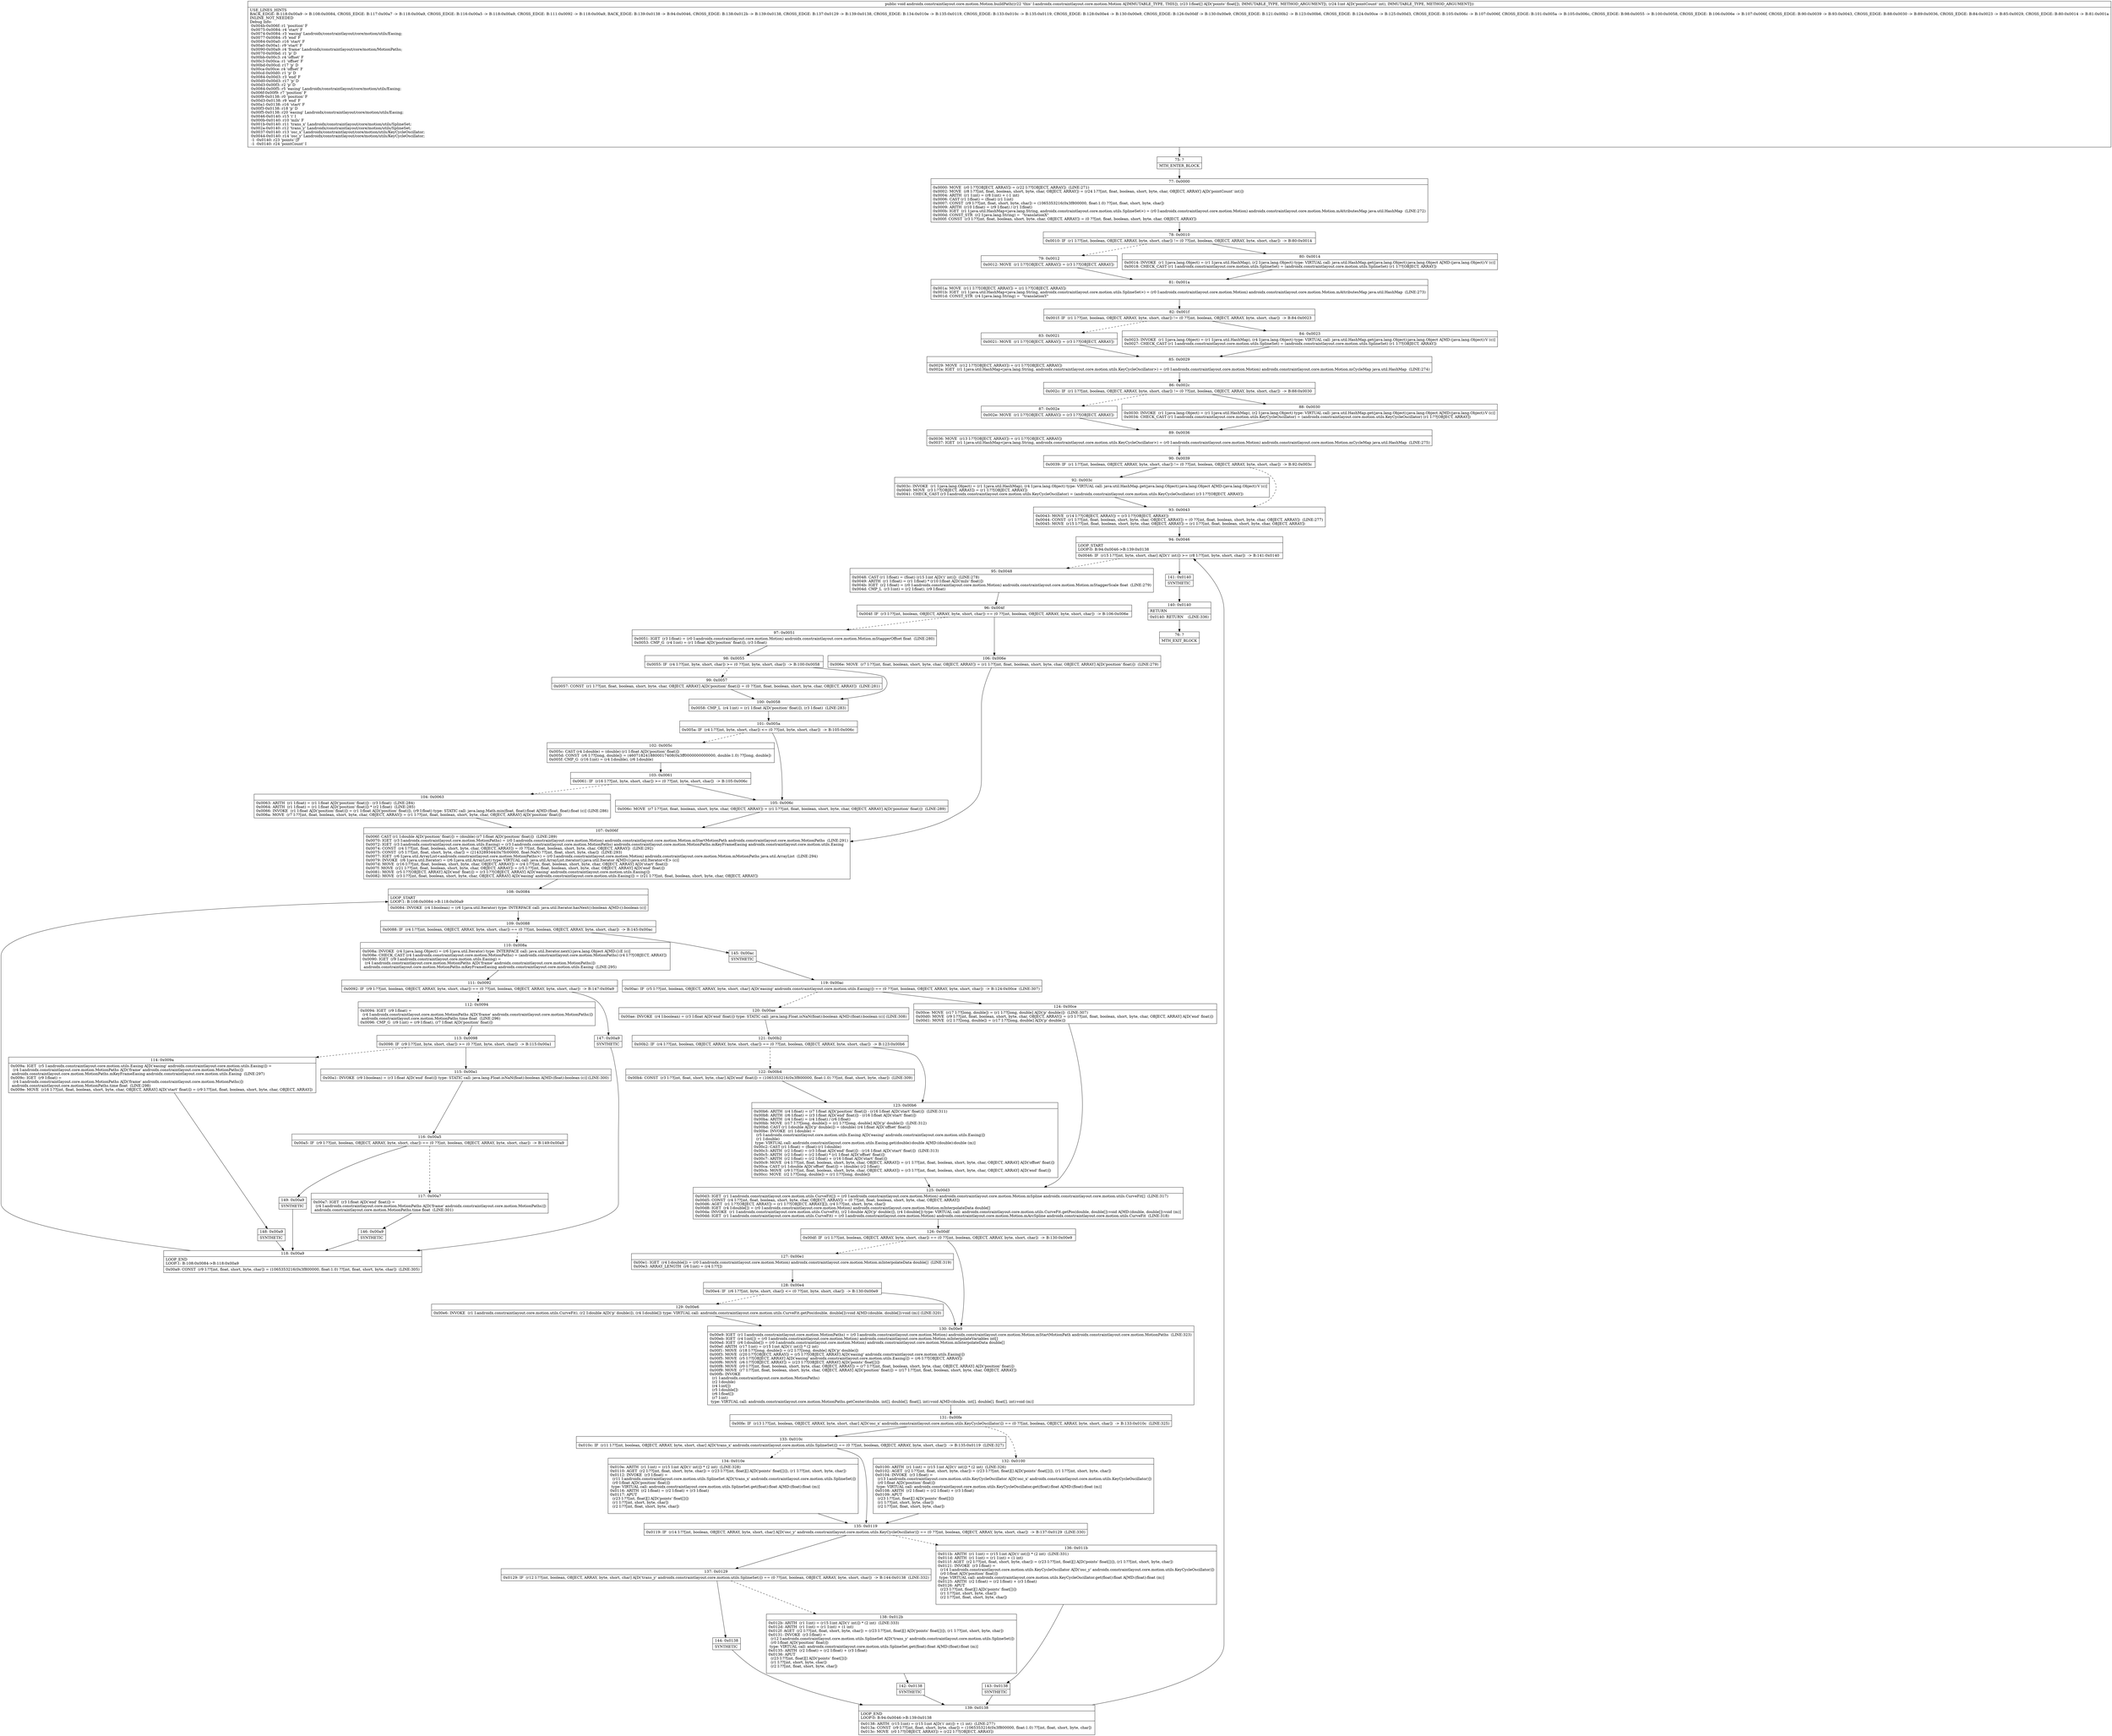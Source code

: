 digraph "CFG forandroidx.constraintlayout.core.motion.Motion.buildPath([FI)V" {
Node_75 [shape=record,label="{75\:\ ?|MTH_ENTER_BLOCK\l}"];
Node_77 [shape=record,label="{77\:\ 0x0000|0x0000: MOVE  (r0 I:??[OBJECT, ARRAY]) = (r22 I:??[OBJECT, ARRAY])  (LINE:271)\l0x0002: MOVE  (r8 I:??[int, float, boolean, short, byte, char, OBJECT, ARRAY]) = (r24 I:??[int, float, boolean, short, byte, char, OBJECT, ARRAY] A[D('pointCount' int)]) \l0x0004: ARITH  (r1 I:int) = (r8 I:int) + (\-1 int) \l0x0006: CAST (r1 I:float) = (float) (r1 I:int) \l0x0007: CONST  (r9 I:??[int, float, short, byte, char]) = (1065353216(0x3f800000, float:1.0) ??[int, float, short, byte, char]) \l0x0009: ARITH  (r10 I:float) = (r9 I:float) \/ (r1 I:float) \l0x000b: IGET  (r1 I:java.util.HashMap\<java.lang.String, androidx.constraintlayout.core.motion.utils.SplineSet\>) = (r0 I:androidx.constraintlayout.core.motion.Motion) androidx.constraintlayout.core.motion.Motion.mAttributesMap java.util.HashMap  (LINE:272)\l0x000d: CONST_STR  (r2 I:java.lang.String) =  \"translationX\" \l0x000f: CONST  (r3 I:??[int, float, boolean, short, byte, char, OBJECT, ARRAY]) = (0 ??[int, float, boolean, short, byte, char, OBJECT, ARRAY]) \l}"];
Node_78 [shape=record,label="{78\:\ 0x0010|0x0010: IF  (r1 I:??[int, boolean, OBJECT, ARRAY, byte, short, char]) != (0 ??[int, boolean, OBJECT, ARRAY, byte, short, char])  \-\> B:80:0x0014 \l}"];
Node_79 [shape=record,label="{79\:\ 0x0012|0x0012: MOVE  (r1 I:??[OBJECT, ARRAY]) = (r3 I:??[OBJECT, ARRAY]) \l}"];
Node_81 [shape=record,label="{81\:\ 0x001a|0x001a: MOVE  (r11 I:??[OBJECT, ARRAY]) = (r1 I:??[OBJECT, ARRAY]) \l0x001b: IGET  (r1 I:java.util.HashMap\<java.lang.String, androidx.constraintlayout.core.motion.utils.SplineSet\>) = (r0 I:androidx.constraintlayout.core.motion.Motion) androidx.constraintlayout.core.motion.Motion.mAttributesMap java.util.HashMap  (LINE:273)\l0x001d: CONST_STR  (r4 I:java.lang.String) =  \"translationY\" \l}"];
Node_82 [shape=record,label="{82\:\ 0x001f|0x001f: IF  (r1 I:??[int, boolean, OBJECT, ARRAY, byte, short, char]) != (0 ??[int, boolean, OBJECT, ARRAY, byte, short, char])  \-\> B:84:0x0023 \l}"];
Node_83 [shape=record,label="{83\:\ 0x0021|0x0021: MOVE  (r1 I:??[OBJECT, ARRAY]) = (r3 I:??[OBJECT, ARRAY]) \l}"];
Node_85 [shape=record,label="{85\:\ 0x0029|0x0029: MOVE  (r12 I:??[OBJECT, ARRAY]) = (r1 I:??[OBJECT, ARRAY]) \l0x002a: IGET  (r1 I:java.util.HashMap\<java.lang.String, androidx.constraintlayout.core.motion.utils.KeyCycleOscillator\>) = (r0 I:androidx.constraintlayout.core.motion.Motion) androidx.constraintlayout.core.motion.Motion.mCycleMap java.util.HashMap  (LINE:274)\l}"];
Node_86 [shape=record,label="{86\:\ 0x002c|0x002c: IF  (r1 I:??[int, boolean, OBJECT, ARRAY, byte, short, char]) != (0 ??[int, boolean, OBJECT, ARRAY, byte, short, char])  \-\> B:88:0x0030 \l}"];
Node_87 [shape=record,label="{87\:\ 0x002e|0x002e: MOVE  (r1 I:??[OBJECT, ARRAY]) = (r3 I:??[OBJECT, ARRAY]) \l}"];
Node_89 [shape=record,label="{89\:\ 0x0036|0x0036: MOVE  (r13 I:??[OBJECT, ARRAY]) = (r1 I:??[OBJECT, ARRAY]) \l0x0037: IGET  (r1 I:java.util.HashMap\<java.lang.String, androidx.constraintlayout.core.motion.utils.KeyCycleOscillator\>) = (r0 I:androidx.constraintlayout.core.motion.Motion) androidx.constraintlayout.core.motion.Motion.mCycleMap java.util.HashMap  (LINE:275)\l}"];
Node_90 [shape=record,label="{90\:\ 0x0039|0x0039: IF  (r1 I:??[int, boolean, OBJECT, ARRAY, byte, short, char]) != (0 ??[int, boolean, OBJECT, ARRAY, byte, short, char])  \-\> B:92:0x003c \l}"];
Node_92 [shape=record,label="{92\:\ 0x003c|0x003c: INVOKE  (r1 I:java.lang.Object) = (r1 I:java.util.HashMap), (r4 I:java.lang.Object) type: VIRTUAL call: java.util.HashMap.get(java.lang.Object):java.lang.Object A[MD:(java.lang.Object):V (c)]\l0x0040: MOVE  (r3 I:??[OBJECT, ARRAY]) = (r1 I:??[OBJECT, ARRAY]) \l0x0041: CHECK_CAST (r3 I:androidx.constraintlayout.core.motion.utils.KeyCycleOscillator) = (androidx.constraintlayout.core.motion.utils.KeyCycleOscillator) (r3 I:??[OBJECT, ARRAY]) \l}"];
Node_93 [shape=record,label="{93\:\ 0x0043|0x0043: MOVE  (r14 I:??[OBJECT, ARRAY]) = (r3 I:??[OBJECT, ARRAY]) \l0x0044: CONST  (r1 I:??[int, float, boolean, short, byte, char, OBJECT, ARRAY]) = (0 ??[int, float, boolean, short, byte, char, OBJECT, ARRAY])  (LINE:277)\l0x0045: MOVE  (r15 I:??[int, float, boolean, short, byte, char, OBJECT, ARRAY]) = (r1 I:??[int, float, boolean, short, byte, char, OBJECT, ARRAY]) \l}"];
Node_94 [shape=record,label="{94\:\ 0x0046|LOOP_START\lLOOP:0: B:94:0x0046\-\>B:139:0x0138\l|0x0046: IF  (r15 I:??[int, byte, short, char] A[D('i' int)]) \>= (r8 I:??[int, byte, short, char])  \-\> B:141:0x0140 \l}"];
Node_95 [shape=record,label="{95\:\ 0x0048|0x0048: CAST (r1 I:float) = (float) (r15 I:int A[D('i' int)])  (LINE:278)\l0x0049: ARITH  (r1 I:float) = (r1 I:float) * (r10 I:float A[D('mils' float)]) \l0x004b: IGET  (r2 I:float) = (r0 I:androidx.constraintlayout.core.motion.Motion) androidx.constraintlayout.core.motion.Motion.mStaggerScale float  (LINE:279)\l0x004d: CMP_L  (r3 I:int) = (r2 I:float), (r9 I:float) \l}"];
Node_96 [shape=record,label="{96\:\ 0x004f|0x004f: IF  (r3 I:??[int, boolean, OBJECT, ARRAY, byte, short, char]) == (0 ??[int, boolean, OBJECT, ARRAY, byte, short, char])  \-\> B:106:0x006e \l}"];
Node_97 [shape=record,label="{97\:\ 0x0051|0x0051: IGET  (r3 I:float) = (r0 I:androidx.constraintlayout.core.motion.Motion) androidx.constraintlayout.core.motion.Motion.mStaggerOffset float  (LINE:280)\l0x0053: CMP_G  (r4 I:int) = (r1 I:float A[D('position' float)]), (r3 I:float) \l}"];
Node_98 [shape=record,label="{98\:\ 0x0055|0x0055: IF  (r4 I:??[int, byte, short, char]) \>= (0 ??[int, byte, short, char])  \-\> B:100:0x0058 \l}"];
Node_99 [shape=record,label="{99\:\ 0x0057|0x0057: CONST  (r1 I:??[int, float, boolean, short, byte, char, OBJECT, ARRAY] A[D('position' float)]) = (0 ??[int, float, boolean, short, byte, char, OBJECT, ARRAY])  (LINE:281)\l}"];
Node_100 [shape=record,label="{100\:\ 0x0058|0x0058: CMP_L  (r4 I:int) = (r1 I:float A[D('position' float)]), (r3 I:float)  (LINE:283)\l}"];
Node_101 [shape=record,label="{101\:\ 0x005a|0x005a: IF  (r4 I:??[int, byte, short, char]) \<= (0 ??[int, byte, short, char])  \-\> B:105:0x006c \l}"];
Node_102 [shape=record,label="{102\:\ 0x005c|0x005c: CAST (r4 I:double) = (double) (r1 I:float A[D('position' float)]) \l0x005d: CONST  (r6 I:??[long, double]) = (4607182418800017408(0x3ff0000000000000, double:1.0) ??[long, double]) \l0x005f: CMP_G  (r16 I:int) = (r4 I:double), (r6 I:double) \l}"];
Node_103 [shape=record,label="{103\:\ 0x0061|0x0061: IF  (r16 I:??[int, byte, short, char]) \>= (0 ??[int, byte, short, char])  \-\> B:105:0x006c \l}"];
Node_104 [shape=record,label="{104\:\ 0x0063|0x0063: ARITH  (r1 I:float) = (r1 I:float A[D('position' float)]) \- (r3 I:float)  (LINE:284)\l0x0064: ARITH  (r1 I:float) = (r1 I:float A[D('position' float)]) * (r2 I:float)  (LINE:285)\l0x0066: INVOKE  (r1 I:float A[D('position' float)]) = (r1 I:float A[D('position' float)]), (r9 I:float) type: STATIC call: java.lang.Math.min(float, float):float A[MD:(float, float):float (c)] (LINE:286)\l0x006a: MOVE  (r7 I:??[int, float, boolean, short, byte, char, OBJECT, ARRAY]) = (r1 I:??[int, float, boolean, short, byte, char, OBJECT, ARRAY] A[D('position' float)]) \l}"];
Node_107 [shape=record,label="{107\:\ 0x006f|0x006f: CAST (r1 I:double A[D('position' float)]) = (double) (r7 I:float A[D('position' float)])  (LINE:289)\l0x0070: IGET  (r3 I:androidx.constraintlayout.core.motion.MotionPaths) = (r0 I:androidx.constraintlayout.core.motion.Motion) androidx.constraintlayout.core.motion.Motion.mStartMotionPath androidx.constraintlayout.core.motion.MotionPaths  (LINE:291)\l0x0072: IGET  (r3 I:androidx.constraintlayout.core.motion.utils.Easing) = (r3 I:androidx.constraintlayout.core.motion.MotionPaths) androidx.constraintlayout.core.motion.MotionPaths.mKeyFrameEasing androidx.constraintlayout.core.motion.utils.Easing \l0x0074: CONST  (r4 I:??[int, float, boolean, short, byte, char, OBJECT, ARRAY]) = (0 ??[int, float, boolean, short, byte, char, OBJECT, ARRAY])  (LINE:292)\l0x0075: CONST  (r5 I:??[int, float, short, byte, char]) = (2143289344(0x7fc00000, float:NaN) ??[int, float, short, byte, char])  (LINE:293)\l0x0077: IGET  (r6 I:java.util.ArrayList\<androidx.constraintlayout.core.motion.MotionPaths\>) = (r0 I:androidx.constraintlayout.core.motion.Motion) androidx.constraintlayout.core.motion.Motion.mMotionPaths java.util.ArrayList  (LINE:294)\l0x0079: INVOKE  (r6 I:java.util.Iterator) = (r6 I:java.util.ArrayList) type: VIRTUAL call: java.util.ArrayList.iterator():java.util.Iterator A[MD:():java.util.Iterator\<E\> (c)]\l0x007d: MOVE  (r16 I:??[int, float, boolean, short, byte, char, OBJECT, ARRAY]) = (r4 I:??[int, float, boolean, short, byte, char, OBJECT, ARRAY] A[D('start' float)]) \l0x007f: MOVE  (r21 I:??[int, float, boolean, short, byte, char, OBJECT, ARRAY]) = (r5 I:??[int, float, boolean, short, byte, char, OBJECT, ARRAY] A[D('end' float)]) \l0x0081: MOVE  (r5 I:??[OBJECT, ARRAY] A[D('end' float)]) = (r3 I:??[OBJECT, ARRAY] A[D('easing' androidx.constraintlayout.core.motion.utils.Easing)]) \l0x0082: MOVE  (r3 I:??[int, float, boolean, short, byte, char, OBJECT, ARRAY] A[D('easing' androidx.constraintlayout.core.motion.utils.Easing)]) = (r21 I:??[int, float, boolean, short, byte, char, OBJECT, ARRAY]) \l}"];
Node_108 [shape=record,label="{108\:\ 0x0084|LOOP_START\lLOOP:1: B:108:0x0084\-\>B:118:0x00a9\l|0x0084: INVOKE  (r4 I:boolean) = (r6 I:java.util.Iterator) type: INTERFACE call: java.util.Iterator.hasNext():boolean A[MD:():boolean (c)]\l}"];
Node_109 [shape=record,label="{109\:\ 0x0088|0x0088: IF  (r4 I:??[int, boolean, OBJECT, ARRAY, byte, short, char]) == (0 ??[int, boolean, OBJECT, ARRAY, byte, short, char])  \-\> B:145:0x00ac \l}"];
Node_110 [shape=record,label="{110\:\ 0x008a|0x008a: INVOKE  (r4 I:java.lang.Object) = (r6 I:java.util.Iterator) type: INTERFACE call: java.util.Iterator.next():java.lang.Object A[MD:():E (c)]\l0x008e: CHECK_CAST (r4 I:androidx.constraintlayout.core.motion.MotionPaths) = (androidx.constraintlayout.core.motion.MotionPaths) (r4 I:??[OBJECT, ARRAY]) \l0x0090: IGET  (r9 I:androidx.constraintlayout.core.motion.utils.Easing) = \l  (r4 I:androidx.constraintlayout.core.motion.MotionPaths A[D('frame' androidx.constraintlayout.core.motion.MotionPaths)])\l androidx.constraintlayout.core.motion.MotionPaths.mKeyFrameEasing androidx.constraintlayout.core.motion.utils.Easing  (LINE:295)\l}"];
Node_111 [shape=record,label="{111\:\ 0x0092|0x0092: IF  (r9 I:??[int, boolean, OBJECT, ARRAY, byte, short, char]) == (0 ??[int, boolean, OBJECT, ARRAY, byte, short, char])  \-\> B:147:0x00a9 \l}"];
Node_112 [shape=record,label="{112\:\ 0x0094|0x0094: IGET  (r9 I:float) = \l  (r4 I:androidx.constraintlayout.core.motion.MotionPaths A[D('frame' androidx.constraintlayout.core.motion.MotionPaths)])\l androidx.constraintlayout.core.motion.MotionPaths.time float  (LINE:296)\l0x0096: CMP_G  (r9 I:int) = (r9 I:float), (r7 I:float A[D('position' float)]) \l}"];
Node_113 [shape=record,label="{113\:\ 0x0098|0x0098: IF  (r9 I:??[int, byte, short, char]) \>= (0 ??[int, byte, short, char])  \-\> B:115:0x00a1 \l}"];
Node_114 [shape=record,label="{114\:\ 0x009a|0x009a: IGET  (r5 I:androidx.constraintlayout.core.motion.utils.Easing A[D('easing' androidx.constraintlayout.core.motion.utils.Easing)]) = \l  (r4 I:androidx.constraintlayout.core.motion.MotionPaths A[D('frame' androidx.constraintlayout.core.motion.MotionPaths)])\l androidx.constraintlayout.core.motion.MotionPaths.mKeyFrameEasing androidx.constraintlayout.core.motion.utils.Easing  (LINE:297)\l0x009c: IGET  (r9 I:float) = \l  (r4 I:androidx.constraintlayout.core.motion.MotionPaths A[D('frame' androidx.constraintlayout.core.motion.MotionPaths)])\l androidx.constraintlayout.core.motion.MotionPaths.time float  (LINE:298)\l0x009e: MOVE  (r16 I:??[int, float, boolean, short, byte, char, OBJECT, ARRAY] A[D('start' float)]) = (r9 I:??[int, float, boolean, short, byte, char, OBJECT, ARRAY]) \l}"];
Node_148 [shape=record,label="{148\:\ 0x00a9|SYNTHETIC\l}"];
Node_118 [shape=record,label="{118\:\ 0x00a9|LOOP_END\lLOOP:1: B:108:0x0084\-\>B:118:0x00a9\l|0x00a9: CONST  (r9 I:??[int, float, short, byte, char]) = (1065353216(0x3f800000, float:1.0) ??[int, float, short, byte, char])  (LINE:305)\l}"];
Node_115 [shape=record,label="{115\:\ 0x00a1|0x00a1: INVOKE  (r9 I:boolean) = (r3 I:float A[D('end' float)]) type: STATIC call: java.lang.Float.isNaN(float):boolean A[MD:(float):boolean (c)] (LINE:300)\l}"];
Node_116 [shape=record,label="{116\:\ 0x00a5|0x00a5: IF  (r9 I:??[int, boolean, OBJECT, ARRAY, byte, short, char]) == (0 ??[int, boolean, OBJECT, ARRAY, byte, short, char])  \-\> B:149:0x00a9 \l}"];
Node_117 [shape=record,label="{117\:\ 0x00a7|0x00a7: IGET  (r3 I:float A[D('end' float)]) = \l  (r4 I:androidx.constraintlayout.core.motion.MotionPaths A[D('frame' androidx.constraintlayout.core.motion.MotionPaths)])\l androidx.constraintlayout.core.motion.MotionPaths.time float  (LINE:301)\l}"];
Node_146 [shape=record,label="{146\:\ 0x00a9|SYNTHETIC\l}"];
Node_149 [shape=record,label="{149\:\ 0x00a9|SYNTHETIC\l}"];
Node_147 [shape=record,label="{147\:\ 0x00a9|SYNTHETIC\l}"];
Node_145 [shape=record,label="{145\:\ 0x00ac|SYNTHETIC\l}"];
Node_119 [shape=record,label="{119\:\ 0x00ac|0x00ac: IF  (r5 I:??[int, boolean, OBJECT, ARRAY, byte, short, char] A[D('easing' androidx.constraintlayout.core.motion.utils.Easing)]) == (0 ??[int, boolean, OBJECT, ARRAY, byte, short, char])  \-\> B:124:0x00ce  (LINE:307)\l}"];
Node_120 [shape=record,label="{120\:\ 0x00ae|0x00ae: INVOKE  (r4 I:boolean) = (r3 I:float A[D('end' float)]) type: STATIC call: java.lang.Float.isNaN(float):boolean A[MD:(float):boolean (c)] (LINE:308)\l}"];
Node_121 [shape=record,label="{121\:\ 0x00b2|0x00b2: IF  (r4 I:??[int, boolean, OBJECT, ARRAY, byte, short, char]) == (0 ??[int, boolean, OBJECT, ARRAY, byte, short, char])  \-\> B:123:0x00b6 \l}"];
Node_122 [shape=record,label="{122\:\ 0x00b4|0x00b4: CONST  (r3 I:??[int, float, short, byte, char] A[D('end' float)]) = (1065353216(0x3f800000, float:1.0) ??[int, float, short, byte, char])  (LINE:309)\l}"];
Node_123 [shape=record,label="{123\:\ 0x00b6|0x00b6: ARITH  (r4 I:float) = (r7 I:float A[D('position' float)]) \- (r16 I:float A[D('start' float)])  (LINE:311)\l0x00b8: ARITH  (r6 I:float) = (r3 I:float A[D('end' float)]) \- (r16 I:float A[D('start' float)]) \l0x00ba: ARITH  (r4 I:float) = (r4 I:float) \/ (r6 I:float) \l0x00bb: MOVE  (r17 I:??[long, double]) = (r1 I:??[long, double] A[D('p' double)])  (LINE:312)\l0x00bd: CAST (r1 I:double A[D('p' double)]) = (double) (r4 I:float A[D('offset' float)]) \l0x00be: INVOKE  (r1 I:double) = \l  (r5 I:androidx.constraintlayout.core.motion.utils.Easing A[D('easing' androidx.constraintlayout.core.motion.utils.Easing)])\l  (r1 I:double)\l type: VIRTUAL call: androidx.constraintlayout.core.motion.utils.Easing.get(double):double A[MD:(double):double (m)]\l0x00c2: CAST (r1 I:float) = (float) (r1 I:double) \l0x00c3: ARITH  (r2 I:float) = (r3 I:float A[D('end' float)]) \- (r16 I:float A[D('start' float)])  (LINE:313)\l0x00c5: ARITH  (r2 I:float) = (r2 I:float) * (r1 I:float A[D('offset' float)]) \l0x00c7: ARITH  (r2 I:float) = (r2 I:float) + (r16 I:float A[D('start' float)]) \l0x00c9: MOVE  (r4 I:??[int, float, boolean, short, byte, char, OBJECT, ARRAY]) = (r1 I:??[int, float, boolean, short, byte, char, OBJECT, ARRAY] A[D('offset' float)]) \l0x00ca: CAST (r1 I:double A[D('offset' float)]) = (double) (r2 I:float) \l0x00cb: MOVE  (r9 I:??[int, float, boolean, short, byte, char, OBJECT, ARRAY]) = (r3 I:??[int, float, boolean, short, byte, char, OBJECT, ARRAY] A[D('end' float)]) \l0x00cc: MOVE  (r2 I:??[long, double]) = (r1 I:??[long, double]) \l}"];
Node_125 [shape=record,label="{125\:\ 0x00d3|0x00d3: IGET  (r1 I:androidx.constraintlayout.core.motion.utils.CurveFit[]) = (r0 I:androidx.constraintlayout.core.motion.Motion) androidx.constraintlayout.core.motion.Motion.mSpline androidx.constraintlayout.core.motion.utils.CurveFit[]  (LINE:317)\l0x00d5: CONST  (r4 I:??[int, float, boolean, short, byte, char, OBJECT, ARRAY]) = (0 ??[int, float, boolean, short, byte, char, OBJECT, ARRAY]) \l0x00d6: AGET  (r1 I:??[OBJECT, ARRAY]) = (r1 I:??[OBJECT, ARRAY][]), (r4 I:??[int, short, byte, char]) \l0x00d8: IGET  (r4 I:double[]) = (r0 I:androidx.constraintlayout.core.motion.Motion) androidx.constraintlayout.core.motion.Motion.mInterpolateData double[] \l0x00da: INVOKE  (r1 I:androidx.constraintlayout.core.motion.utils.CurveFit), (r2 I:double A[D('p' double)]), (r4 I:double[]) type: VIRTUAL call: androidx.constraintlayout.core.motion.utils.CurveFit.getPos(double, double[]):void A[MD:(double, double[]):void (m)]\l0x00dd: IGET  (r1 I:androidx.constraintlayout.core.motion.utils.CurveFit) = (r0 I:androidx.constraintlayout.core.motion.Motion) androidx.constraintlayout.core.motion.Motion.mArcSpline androidx.constraintlayout.core.motion.utils.CurveFit  (LINE:318)\l}"];
Node_126 [shape=record,label="{126\:\ 0x00df|0x00df: IF  (r1 I:??[int, boolean, OBJECT, ARRAY, byte, short, char]) == (0 ??[int, boolean, OBJECT, ARRAY, byte, short, char])  \-\> B:130:0x00e9 \l}"];
Node_127 [shape=record,label="{127\:\ 0x00e1|0x00e1: IGET  (r4 I:double[]) = (r0 I:androidx.constraintlayout.core.motion.Motion) androidx.constraintlayout.core.motion.Motion.mInterpolateData double[]  (LINE:319)\l0x00e3: ARRAY_LENGTH  (r6 I:int) = (r4 I:??[]) \l}"];
Node_128 [shape=record,label="{128\:\ 0x00e4|0x00e4: IF  (r6 I:??[int, byte, short, char]) \<= (0 ??[int, byte, short, char])  \-\> B:130:0x00e9 \l}"];
Node_129 [shape=record,label="{129\:\ 0x00e6|0x00e6: INVOKE  (r1 I:androidx.constraintlayout.core.motion.utils.CurveFit), (r2 I:double A[D('p' double)]), (r4 I:double[]) type: VIRTUAL call: androidx.constraintlayout.core.motion.utils.CurveFit.getPos(double, double[]):void A[MD:(double, double[]):void (m)] (LINE:320)\l}"];
Node_130 [shape=record,label="{130\:\ 0x00e9|0x00e9: IGET  (r1 I:androidx.constraintlayout.core.motion.MotionPaths) = (r0 I:androidx.constraintlayout.core.motion.Motion) androidx.constraintlayout.core.motion.Motion.mStartMotionPath androidx.constraintlayout.core.motion.MotionPaths  (LINE:323)\l0x00eb: IGET  (r4 I:int[]) = (r0 I:androidx.constraintlayout.core.motion.Motion) androidx.constraintlayout.core.motion.Motion.mInterpolateVariables int[] \l0x00ed: IGET  (r6 I:double[]) = (r0 I:androidx.constraintlayout.core.motion.Motion) androidx.constraintlayout.core.motion.Motion.mInterpolateData double[] \l0x00ef: ARITH  (r17 I:int) = (r15 I:int A[D('i' int)]) * (2 int) \l0x00f1: MOVE  (r18 I:??[long, double]) = (r2 I:??[long, double] A[D('p' double)]) \l0x00f3: MOVE  (r20 I:??[OBJECT, ARRAY]) = (r5 I:??[OBJECT, ARRAY] A[D('easing' androidx.constraintlayout.core.motion.utils.Easing)]) \l0x00f5: MOVE  (r5 I:??[OBJECT, ARRAY] A[D('easing' androidx.constraintlayout.core.motion.utils.Easing)]) = (r6 I:??[OBJECT, ARRAY]) \l0x00f6: MOVE  (r6 I:??[OBJECT, ARRAY]) = (r23 I:??[OBJECT, ARRAY] A[D('points' float[])]) \l0x00f8: MOVE  (r0 I:??[int, float, boolean, short, byte, char, OBJECT, ARRAY]) = (r7 I:??[int, float, boolean, short, byte, char, OBJECT, ARRAY] A[D('position' float)]) \l0x00f9: MOVE  (r7 I:??[int, float, boolean, short, byte, char, OBJECT, ARRAY] A[D('position' float)]) = (r17 I:??[int, float, boolean, short, byte, char, OBJECT, ARRAY]) \l0x00fb: INVOKE  \l  (r1 I:androidx.constraintlayout.core.motion.MotionPaths)\l  (r2 I:double)\l  (r4 I:int[])\l  (r5 I:double[])\l  (r6 I:float[])\l  (r7 I:int)\l type: VIRTUAL call: androidx.constraintlayout.core.motion.MotionPaths.getCenter(double, int[], double[], float[], int):void A[MD:(double, int[], double[], float[], int):void (m)]\l}"];
Node_131 [shape=record,label="{131\:\ 0x00fe|0x00fe: IF  (r13 I:??[int, boolean, OBJECT, ARRAY, byte, short, char] A[D('osc_x' androidx.constraintlayout.core.motion.utils.KeyCycleOscillator)]) == (0 ??[int, boolean, OBJECT, ARRAY, byte, short, char])  \-\> B:133:0x010c  (LINE:325)\l}"];
Node_132 [shape=record,label="{132\:\ 0x0100|0x0100: ARITH  (r1 I:int) = (r15 I:int A[D('i' int)]) * (2 int)  (LINE:326)\l0x0102: AGET  (r2 I:??[int, float, short, byte, char]) = (r23 I:??[int, float][] A[D('points' float[])]), (r1 I:??[int, short, byte, char]) \l0x0104: INVOKE  (r3 I:float) = \l  (r13 I:androidx.constraintlayout.core.motion.utils.KeyCycleOscillator A[D('osc_x' androidx.constraintlayout.core.motion.utils.KeyCycleOscillator)])\l  (r0 I:float A[D('position' float)])\l type: VIRTUAL call: androidx.constraintlayout.core.motion.utils.KeyCycleOscillator.get(float):float A[MD:(float):float (m)]\l0x0108: ARITH  (r2 I:float) = (r2 I:float) + (r3 I:float) \l0x0109: APUT  \l  (r23 I:??[int, float][] A[D('points' float[])])\l  (r1 I:??[int, short, byte, char])\l  (r2 I:??[int, float, short, byte, char])\l \l}"];
Node_135 [shape=record,label="{135\:\ 0x0119|0x0119: IF  (r14 I:??[int, boolean, OBJECT, ARRAY, byte, short, char] A[D('osc_y' androidx.constraintlayout.core.motion.utils.KeyCycleOscillator)]) == (0 ??[int, boolean, OBJECT, ARRAY, byte, short, char])  \-\> B:137:0x0129  (LINE:330)\l}"];
Node_136 [shape=record,label="{136\:\ 0x011b|0x011b: ARITH  (r1 I:int) = (r15 I:int A[D('i' int)]) * (2 int)  (LINE:331)\l0x011d: ARITH  (r1 I:int) = (r1 I:int) + (1 int) \l0x011f: AGET  (r2 I:??[int, float, short, byte, char]) = (r23 I:??[int, float][] A[D('points' float[])]), (r1 I:??[int, short, byte, char]) \l0x0121: INVOKE  (r3 I:float) = \l  (r14 I:androidx.constraintlayout.core.motion.utils.KeyCycleOscillator A[D('osc_y' androidx.constraintlayout.core.motion.utils.KeyCycleOscillator)])\l  (r0 I:float A[D('position' float)])\l type: VIRTUAL call: androidx.constraintlayout.core.motion.utils.KeyCycleOscillator.get(float):float A[MD:(float):float (m)]\l0x0125: ARITH  (r2 I:float) = (r2 I:float) + (r3 I:float) \l0x0126: APUT  \l  (r23 I:??[int, float][] A[D('points' float[])])\l  (r1 I:??[int, short, byte, char])\l  (r2 I:??[int, float, short, byte, char])\l \l}"];
Node_143 [shape=record,label="{143\:\ 0x0138|SYNTHETIC\l}"];
Node_139 [shape=record,label="{139\:\ 0x0138|LOOP_END\lLOOP:0: B:94:0x0046\-\>B:139:0x0138\l|0x0138: ARITH  (r15 I:int) = (r15 I:int A[D('i' int)]) + (1 int)  (LINE:277)\l0x013a: CONST  (r9 I:??[int, float, short, byte, char]) = (1065353216(0x3f800000, float:1.0) ??[int, float, short, byte, char]) \l0x013c: MOVE  (r0 I:??[OBJECT, ARRAY]) = (r22 I:??[OBJECT, ARRAY]) \l}"];
Node_137 [shape=record,label="{137\:\ 0x0129|0x0129: IF  (r12 I:??[int, boolean, OBJECT, ARRAY, byte, short, char] A[D('trans_y' androidx.constraintlayout.core.motion.utils.SplineSet)]) == (0 ??[int, boolean, OBJECT, ARRAY, byte, short, char])  \-\> B:144:0x0138  (LINE:332)\l}"];
Node_138 [shape=record,label="{138\:\ 0x012b|0x012b: ARITH  (r1 I:int) = (r15 I:int A[D('i' int)]) * (2 int)  (LINE:333)\l0x012d: ARITH  (r1 I:int) = (r1 I:int) + (1 int) \l0x012f: AGET  (r2 I:??[int, float, short, byte, char]) = (r23 I:??[int, float][] A[D('points' float[])]), (r1 I:??[int, short, byte, char]) \l0x0131: INVOKE  (r3 I:float) = \l  (r12 I:androidx.constraintlayout.core.motion.utils.SplineSet A[D('trans_y' androidx.constraintlayout.core.motion.utils.SplineSet)])\l  (r0 I:float A[D('position' float)])\l type: VIRTUAL call: androidx.constraintlayout.core.motion.utils.SplineSet.get(float):float A[MD:(float):float (m)]\l0x0135: ARITH  (r2 I:float) = (r2 I:float) + (r3 I:float) \l0x0136: APUT  \l  (r23 I:??[int, float][] A[D('points' float[])])\l  (r1 I:??[int, short, byte, char])\l  (r2 I:??[int, float, short, byte, char])\l \l}"];
Node_142 [shape=record,label="{142\:\ 0x0138|SYNTHETIC\l}"];
Node_144 [shape=record,label="{144\:\ 0x0138|SYNTHETIC\l}"];
Node_133 [shape=record,label="{133\:\ 0x010c|0x010c: IF  (r11 I:??[int, boolean, OBJECT, ARRAY, byte, short, char] A[D('trans_x' androidx.constraintlayout.core.motion.utils.SplineSet)]) == (0 ??[int, boolean, OBJECT, ARRAY, byte, short, char])  \-\> B:135:0x0119  (LINE:327)\l}"];
Node_134 [shape=record,label="{134\:\ 0x010e|0x010e: ARITH  (r1 I:int) = (r15 I:int A[D('i' int)]) * (2 int)  (LINE:328)\l0x0110: AGET  (r2 I:??[int, float, short, byte, char]) = (r23 I:??[int, float][] A[D('points' float[])]), (r1 I:??[int, short, byte, char]) \l0x0112: INVOKE  (r3 I:float) = \l  (r11 I:androidx.constraintlayout.core.motion.utils.SplineSet A[D('trans_x' androidx.constraintlayout.core.motion.utils.SplineSet)])\l  (r0 I:float A[D('position' float)])\l type: VIRTUAL call: androidx.constraintlayout.core.motion.utils.SplineSet.get(float):float A[MD:(float):float (m)]\l0x0116: ARITH  (r2 I:float) = (r2 I:float) + (r3 I:float) \l0x0117: APUT  \l  (r23 I:??[int, float][] A[D('points' float[])])\l  (r1 I:??[int, short, byte, char])\l  (r2 I:??[int, float, short, byte, char])\l \l}"];
Node_124 [shape=record,label="{124\:\ 0x00ce|0x00ce: MOVE  (r17 I:??[long, double]) = (r1 I:??[long, double] A[D('p' double)])  (LINE:307)\l0x00d0: MOVE  (r9 I:??[int, float, boolean, short, byte, char, OBJECT, ARRAY]) = (r3 I:??[int, float, boolean, short, byte, char, OBJECT, ARRAY] A[D('end' float)]) \l0x00d1: MOVE  (r2 I:??[long, double]) = (r17 I:??[long, double] A[D('p' double)]) \l}"];
Node_105 [shape=record,label="{105\:\ 0x006c|0x006c: MOVE  (r7 I:??[int, float, boolean, short, byte, char, OBJECT, ARRAY]) = (r1 I:??[int, float, boolean, short, byte, char, OBJECT, ARRAY] A[D('position' float)])  (LINE:289)\l}"];
Node_106 [shape=record,label="{106\:\ 0x006e|0x006e: MOVE  (r7 I:??[int, float, boolean, short, byte, char, OBJECT, ARRAY]) = (r1 I:??[int, float, boolean, short, byte, char, OBJECT, ARRAY] A[D('position' float)])  (LINE:279)\l}"];
Node_141 [shape=record,label="{141\:\ 0x0140|SYNTHETIC\l}"];
Node_140 [shape=record,label="{140\:\ 0x0140|RETURN\l|0x0140: RETURN    (LINE:336)\l}"];
Node_76 [shape=record,label="{76\:\ ?|MTH_EXIT_BLOCK\l}"];
Node_88 [shape=record,label="{88\:\ 0x0030|0x0030: INVOKE  (r1 I:java.lang.Object) = (r1 I:java.util.HashMap), (r2 I:java.lang.Object) type: VIRTUAL call: java.util.HashMap.get(java.lang.Object):java.lang.Object A[MD:(java.lang.Object):V (c)]\l0x0034: CHECK_CAST (r1 I:androidx.constraintlayout.core.motion.utils.KeyCycleOscillator) = (androidx.constraintlayout.core.motion.utils.KeyCycleOscillator) (r1 I:??[OBJECT, ARRAY]) \l}"];
Node_84 [shape=record,label="{84\:\ 0x0023|0x0023: INVOKE  (r1 I:java.lang.Object) = (r1 I:java.util.HashMap), (r4 I:java.lang.Object) type: VIRTUAL call: java.util.HashMap.get(java.lang.Object):java.lang.Object A[MD:(java.lang.Object):V (c)]\l0x0027: CHECK_CAST (r1 I:androidx.constraintlayout.core.motion.utils.SplineSet) = (androidx.constraintlayout.core.motion.utils.SplineSet) (r1 I:??[OBJECT, ARRAY]) \l}"];
Node_80 [shape=record,label="{80\:\ 0x0014|0x0014: INVOKE  (r1 I:java.lang.Object) = (r1 I:java.util.HashMap), (r2 I:java.lang.Object) type: VIRTUAL call: java.util.HashMap.get(java.lang.Object):java.lang.Object A[MD:(java.lang.Object):V (c)]\l0x0018: CHECK_CAST (r1 I:androidx.constraintlayout.core.motion.utils.SplineSet) = (androidx.constraintlayout.core.motion.utils.SplineSet) (r1 I:??[OBJECT, ARRAY]) \l}"];
MethodNode[shape=record,label="{public void androidx.constraintlayout.core.motion.Motion.buildPath((r22 'this' I:androidx.constraintlayout.core.motion.Motion A[IMMUTABLE_TYPE, THIS]), (r23 I:float[] A[D('points' float[]), IMMUTABLE_TYPE, METHOD_ARGUMENT]), (r24 I:int A[D('pointCount' int), IMMUTABLE_TYPE, METHOD_ARGUMENT]))  | USE_LINES_HINTS\lBACK_EDGE: B:118:0x00a9 \-\> B:108:0x0084, CROSS_EDGE: B:117:0x00a7 \-\> B:118:0x00a9, CROSS_EDGE: B:116:0x00a5 \-\> B:118:0x00a9, CROSS_EDGE: B:111:0x0092 \-\> B:118:0x00a9, BACK_EDGE: B:139:0x0138 \-\> B:94:0x0046, CROSS_EDGE: B:138:0x012b \-\> B:139:0x0138, CROSS_EDGE: B:137:0x0129 \-\> B:139:0x0138, CROSS_EDGE: B:134:0x010e \-\> B:135:0x0119, CROSS_EDGE: B:133:0x010c \-\> B:135:0x0119, CROSS_EDGE: B:128:0x00e4 \-\> B:130:0x00e9, CROSS_EDGE: B:126:0x00df \-\> B:130:0x00e9, CROSS_EDGE: B:121:0x00b2 \-\> B:123:0x00b6, CROSS_EDGE: B:124:0x00ce \-\> B:125:0x00d3, CROSS_EDGE: B:105:0x006c \-\> B:107:0x006f, CROSS_EDGE: B:101:0x005a \-\> B:105:0x006c, CROSS_EDGE: B:98:0x0055 \-\> B:100:0x0058, CROSS_EDGE: B:106:0x006e \-\> B:107:0x006f, CROSS_EDGE: B:90:0x0039 \-\> B:93:0x0043, CROSS_EDGE: B:88:0x0030 \-\> B:89:0x0036, CROSS_EDGE: B:84:0x0023 \-\> B:85:0x0029, CROSS_EDGE: B:80:0x0014 \-\> B:81:0x001a\lINLINE_NOT_NEEDED\lDebug Info:\l  0x004b\-0x006f: r1 'position' F\l  0x0075\-0x0084: r4 'start' F\l  0x0074\-0x0084: r3 'easing' Landroidx\/constraintlayout\/core\/motion\/utils\/Easing;\l  0x0077\-0x0084: r5 'end' F\l  0x0084\-0x00a0: r16 'start' F\l  0x00a0\-0x00a1: r9 'start' F\l  0x0090\-0x00a9: r4 'frame' Landroidx\/constraintlayout\/core\/motion\/MotionPaths;\l  0x0070\-0x00bd: r1 'p' D\l  0x00bb\-0x00c3: r4 'offset' F\l  0x00c3\-0x00ca: r1 'offset' F\l  0x00bd\-0x00cd: r17 'p' D\l  0x00ca\-0x00ce: r4 'offset' F\l  0x00cd\-0x00d0: r1 'p' D\l  0x0084\-0x00d3: r3 'end' F\l  0x00d0\-0x00d3: r17 'p' D\l  0x00d3\-0x00f3: r2 'p' D\l  0x0084\-0x00f5: r5 'easing' Landroidx\/constraintlayout\/core\/motion\/utils\/Easing;\l  0x006f\-0x00f9: r7 'position' F\l  0x00f9\-0x0138: r0 'position' F\l  0x00d3\-0x0138: r9 'end' F\l  0x00a1\-0x0138: r16 'start' F\l  0x00f3\-0x0138: r18 'p' D\l  0x00f5\-0x0138: r20 'easing' Landroidx\/constraintlayout\/core\/motion\/utils\/Easing;\l  0x0046\-0x0140: r15 'i' I\l  0x000b\-0x0140: r10 'mils' F\l  0x001b\-0x0140: r11 'trans_x' Landroidx\/constraintlayout\/core\/motion\/utils\/SplineSet;\l  0x002a\-0x0140: r12 'trans_y' Landroidx\/constraintlayout\/core\/motion\/utils\/SplineSet;\l  0x0037\-0x0140: r13 'osc_x' Landroidx\/constraintlayout\/core\/motion\/utils\/KeyCycleOscillator;\l  0x0044\-0x0140: r14 'osc_y' Landroidx\/constraintlayout\/core\/motion\/utils\/KeyCycleOscillator;\l  \-1 \-0x0140: r23 'points' [F\l  \-1 \-0x0140: r24 'pointCount' I\l}"];
MethodNode -> Node_75;Node_75 -> Node_77;
Node_77 -> Node_78;
Node_78 -> Node_79[style=dashed];
Node_78 -> Node_80;
Node_79 -> Node_81;
Node_81 -> Node_82;
Node_82 -> Node_83[style=dashed];
Node_82 -> Node_84;
Node_83 -> Node_85;
Node_85 -> Node_86;
Node_86 -> Node_87[style=dashed];
Node_86 -> Node_88;
Node_87 -> Node_89;
Node_89 -> Node_90;
Node_90 -> Node_92;
Node_90 -> Node_93[style=dashed];
Node_92 -> Node_93;
Node_93 -> Node_94;
Node_94 -> Node_95[style=dashed];
Node_94 -> Node_141;
Node_95 -> Node_96;
Node_96 -> Node_97[style=dashed];
Node_96 -> Node_106;
Node_97 -> Node_98;
Node_98 -> Node_99[style=dashed];
Node_98 -> Node_100;
Node_99 -> Node_100;
Node_100 -> Node_101;
Node_101 -> Node_102[style=dashed];
Node_101 -> Node_105;
Node_102 -> Node_103;
Node_103 -> Node_104[style=dashed];
Node_103 -> Node_105;
Node_104 -> Node_107;
Node_107 -> Node_108;
Node_108 -> Node_109;
Node_109 -> Node_110[style=dashed];
Node_109 -> Node_145;
Node_110 -> Node_111;
Node_111 -> Node_112[style=dashed];
Node_111 -> Node_147;
Node_112 -> Node_113;
Node_113 -> Node_114[style=dashed];
Node_113 -> Node_115;
Node_114 -> Node_148;
Node_148 -> Node_118;
Node_118 -> Node_108;
Node_115 -> Node_116;
Node_116 -> Node_117[style=dashed];
Node_116 -> Node_149;
Node_117 -> Node_146;
Node_146 -> Node_118;
Node_149 -> Node_118;
Node_147 -> Node_118;
Node_145 -> Node_119;
Node_119 -> Node_120[style=dashed];
Node_119 -> Node_124;
Node_120 -> Node_121;
Node_121 -> Node_122[style=dashed];
Node_121 -> Node_123;
Node_122 -> Node_123;
Node_123 -> Node_125;
Node_125 -> Node_126;
Node_126 -> Node_127[style=dashed];
Node_126 -> Node_130;
Node_127 -> Node_128;
Node_128 -> Node_129[style=dashed];
Node_128 -> Node_130;
Node_129 -> Node_130;
Node_130 -> Node_131;
Node_131 -> Node_132[style=dashed];
Node_131 -> Node_133;
Node_132 -> Node_135;
Node_135 -> Node_136[style=dashed];
Node_135 -> Node_137;
Node_136 -> Node_143;
Node_143 -> Node_139;
Node_139 -> Node_94;
Node_137 -> Node_138[style=dashed];
Node_137 -> Node_144;
Node_138 -> Node_142;
Node_142 -> Node_139;
Node_144 -> Node_139;
Node_133 -> Node_134[style=dashed];
Node_133 -> Node_135;
Node_134 -> Node_135;
Node_124 -> Node_125;
Node_105 -> Node_107;
Node_106 -> Node_107;
Node_141 -> Node_140;
Node_140 -> Node_76;
Node_88 -> Node_89;
Node_84 -> Node_85;
Node_80 -> Node_81;
}

